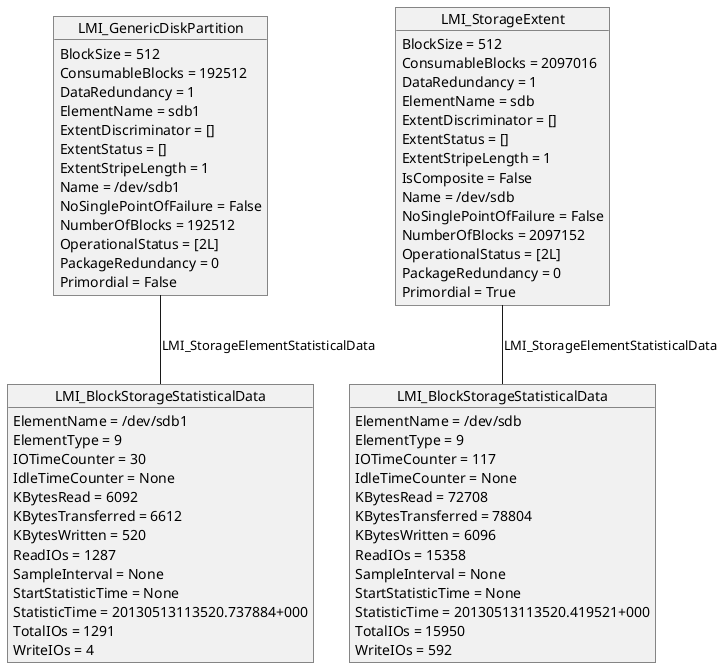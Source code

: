 @startuml
object "LMI_BlockStorageStatisticalData" as obj2
obj2 : ElementName = /dev/sdb1
obj2 : ElementType = 9
obj2 : IOTimeCounter = 30
obj2 : IdleTimeCounter = None
obj2 : KBytesRead = 6092
obj2 : KBytesTransferred = 6612
obj2 : KBytesWritten = 520
obj2 : ReadIOs = 1287
obj2 : SampleInterval = None
obj2 : StartStatisticTime = None
obj2 : StatisticTime = 20130513113520.737884+000
obj2 : TotalIOs = 1291
obj2 : WriteIOs = 4

object "LMI_BlockStorageStatisticalData" as obj1
obj1 : ElementName = /dev/sdb
obj1 : ElementType = 9
obj1 : IOTimeCounter = 117
obj1 : IdleTimeCounter = None
obj1 : KBytesRead = 72708
obj1 : KBytesTransferred = 78804
obj1 : KBytesWritten = 6096
obj1 : ReadIOs = 15358
obj1 : SampleInterval = None
obj1 : StartStatisticTime = None
obj1 : StatisticTime = 20130513113520.419521+000
obj1 : TotalIOs = 15950
obj1 : WriteIOs = 592


object "LMI_StorageExtent" as obj32
obj32 : BlockSize = 512
obj32 : ConsumableBlocks = 2097016
obj32 : DataRedundancy = 1
obj32 : ElementName = sdb
obj32 : ExtentDiscriminator = []
obj32 : ExtentStatus = []
obj32 : ExtentStripeLength = 1
obj32 : IsComposite = False
obj32 : Name = /dev/sdb
obj32 : NoSinglePointOfFailure = False
obj32 : NumberOfBlocks = 2097152
obj32 : OperationalStatus = [2L]
obj32 : PackageRedundancy = 0
obj32 : Primordial = True

object "LMI_GenericDiskPartition" as obj21
obj21 : BlockSize = 512
obj21 : ConsumableBlocks = 192512
obj21 : DataRedundancy = 1
obj21 : ElementName = sdb1
obj21 : ExtentDiscriminator = []
obj21 : ExtentStatus = []
obj21 : ExtentStripeLength = 1
obj21 : Name = /dev/sdb1
obj21 : NoSinglePointOfFailure = False
obj21 : NumberOfBlocks = 192512
obj21 : OperationalStatus = [2L]
obj21 : PackageRedundancy = 0
obj21 : Primordial = False


obj1 -up- obj32 : LMI_StorageElementStatisticalData
obj2 -up- obj21 : LMI_StorageElementStatisticalData

@enduml
